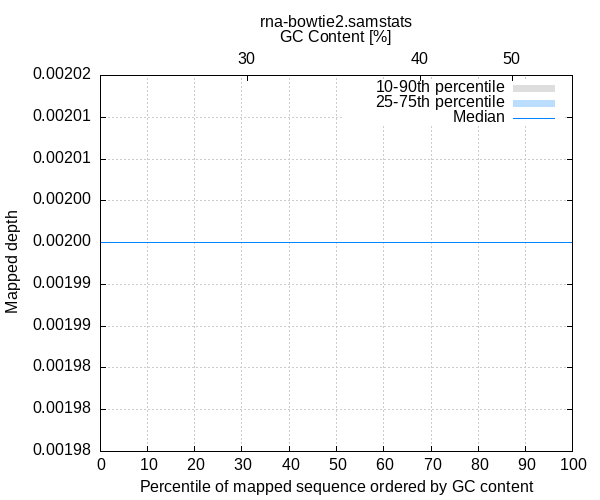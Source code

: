 
            set terminal png size 600,500 truecolor
            set output "rna.genome/gc-depth.png"
            set grid xtics ytics y2tics back lc rgb "#cccccc"
            set ylabel "Mapped depth"
            set xlabel "Percentile of mapped sequence ordered by GC content"
            set x2label "GC Content [%]"
            set title "rna-bowtie2.samstats"
            set x2tics ("30" 31.117,"40" 67.775,"50" 87.170)
            set xtics nomirror
            set xrange [0.1:99.9]

            plot '-' using 1:2:3 with filledcurve lt 1 lc rgb "#dedede" t '10-90th percentile' , \
                 '-' using 1:2:3 with filledcurve lt 1 lc rgb "#bbdeff" t '25-75th percentile' , \
                 '-' using 1:2 with lines lc rgb "#0084ff" t 'Median'
        0.048	0.000	0.002
0.060	0.002	0.002
0.120	0.002	0.002
0.145	0.002	0.002
0.193	0.002	0.002
0.325	0.002	0.002
0.566	0.002	0.002
0.723	0.002	0.002
1.337	0.002	0.002
2.096	0.002	0.002
3.783	0.002	0.002
6.385	0.002	0.002
9.252	0.002	0.002
12.938	0.002	0.002
17.456	0.002	0.002
23.539	0.002	0.002
31.117	0.002	0.002
38.851	0.002	0.002
46.838	0.002	0.002
54.716	0.002	0.002
60.860	0.002	0.002
67.775	0.002	0.002
74.075	0.002	0.002
78.605	0.002	0.002
82.267	0.002	0.002
84.954	0.002	0.002
87.170	0.002	0.002
89.194	0.002	0.002
91.254	0.002	0.002
92.989	0.002	0.002
94.458	0.002	0.002
96.061	0.002	0.002
97.024	0.002	0.002
97.627	0.002	0.002
97.892	0.002	0.002
98.060	0.002	0.002
98.217	0.002	0.002
98.578	0.002	0.002
98.904	0.002	0.002
99.325	0.002	0.002
99.518	0.002	0.002
99.771	0.002	0.002
99.843	0.002	0.002
99.976	0.002	0.002
100.000	0.002	0.002
end
0.048	0.000	0.002
0.060	0.002	0.002
0.120	0.002	0.002
0.145	0.002	0.002
0.193	0.002	0.002
0.325	0.002	0.002
0.566	0.002	0.002
0.723	0.002	0.002
1.337	0.002	0.002
2.096	0.002	0.002
3.783	0.002	0.002
6.385	0.002	0.002
9.252	0.002	0.002
12.938	0.002	0.002
17.456	0.002	0.002
23.539	0.002	0.002
31.117	0.002	0.002
38.851	0.002	0.002
46.838	0.002	0.002
54.716	0.002	0.002
60.860	0.002	0.002
67.775	0.002	0.002
74.075	0.002	0.002
78.605	0.002	0.002
82.267	0.002	0.002
84.954	0.002	0.002
87.170	0.002	0.002
89.194	0.002	0.002
91.254	0.002	0.002
92.989	0.002	0.002
94.458	0.002	0.002
96.061	0.002	0.002
97.024	0.002	0.002
97.627	0.002	0.002
97.892	0.002	0.002
98.060	0.002	0.002
98.217	0.002	0.002
98.578	0.002	0.002
98.904	0.002	0.002
99.325	0.002	0.002
99.518	0.002	0.002
99.771	0.002	0.002
99.843	0.002	0.002
99.976	0.002	0.002
100.000	0.002	0.002
end
0.048	0.002
0.060	0.002
0.120	0.002
0.145	0.002
0.193	0.002
0.325	0.002
0.566	0.002
0.723	0.002
1.337	0.002
2.096	0.002
3.783	0.002
6.385	0.002
9.252	0.002
12.938	0.002
17.456	0.002
23.539	0.002
31.117	0.002
38.851	0.002
46.838	0.002
54.716	0.002
60.860	0.002
67.775	0.002
74.075	0.002
78.605	0.002
82.267	0.002
84.954	0.002
87.170	0.002
89.194	0.002
91.254	0.002
92.989	0.002
94.458	0.002
96.061	0.002
97.024	0.002
97.627	0.002
97.892	0.002
98.060	0.002
98.217	0.002
98.578	0.002
98.904	0.002
99.325	0.002
99.518	0.002
99.771	0.002
99.843	0.002
99.976	0.002
100.000	0.002
end

